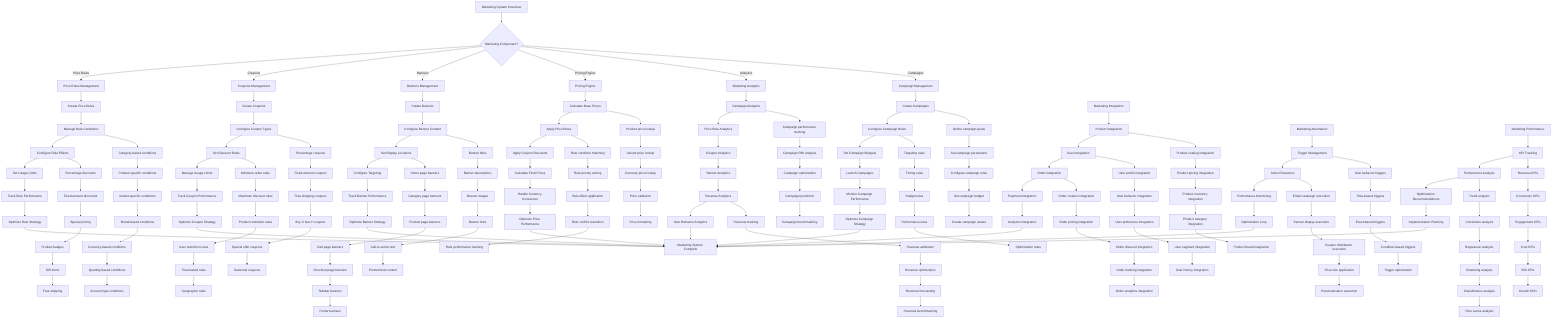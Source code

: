 %% Marketing System Overview
%% View at https://mermaid.live
flowchart TD
  A[Marketing System Overview] --> B{Marketing Component?}
  B -->|Price Rules| C[Price Rules Management]
  B -->|Coupons| D[Coupons Management]
  B -->|Banners| E[Banners Management]
  B -->|Pricing Engine| F[Pricing Engine]
  B -->|Analytics| G[Marketing Analytics]
  B -->|Campaigns| H[Campaign Management]
  
  %% Price Rules Management
  C --> C1[Create Price Rules]
  C1 --> C2[Manage Rule Conditions]
  C2 --> C3[Configure Rule Effects]
  C3 --> C4[Set Usage Limits]
  C4 --> C5[Track Rule Performance]
  C5 --> C6[Optimize Rule Strategy]
  
  %% Rule Conditions
  C2 --> C2A[Category-based conditions]
  C2A --> C2B[Product-specific conditions]
  C2B --> C2C[Variant-specific conditions]
  C2C --> C2D[Brand-based conditions]
  C2D --> C2E[Currency-based conditions]
  C2E --> C2F[Quantity-based conditions]
  C2F --> C2G[Account type conditions]
  
  %% Rule Effects
  C3 --> C3A[Percentage discounts]
  C3A --> C3B[Fixed amount discounts]
  C3B --> C3C[Special pricing]
  C3C --> C3D[Product badges]
  C3D --> C3E[Gift items]
  C3E --> C3F[Free shipping]
  
  %% Coupons Management
  D --> D1[Create Coupons]
  D1 --> D2[Configure Coupon Types]
  D2 --> D3[Set Discount Rules]
  D3 --> D4[Manage Usage Limits]
  D4 --> D5[Track Coupon Performance]
  D5 --> D6[Optimize Coupon Strategy]
  
  %% Coupon Types
  D2 --> D2A[Percentage coupons]
  D2A --> D2B[Fixed amount coupons]
  D2B --> D2C[Free shipping coupons]
  D2C --> D2D[Buy X Get Y coupons]
  D2D --> D2E[Special offer coupons]
  D2E --> D2F[Seasonal coupons]
  
  %% Discount Rules
  D3 --> D3A[Minimum order rules]
  D3A --> D3B[Maximum discount rules]
  D3B --> D3C[Product restriction rules]
  D3C --> D3D[User restriction rules]
  D3D --> D3E[Time-based rules]
  D3E --> D3F[Geographic rules]
  
  %% Banners Management
  E --> E1[Create Banners]
  E1 --> E2[Configure Banner Content]
  E2 --> E3[Set Display Locations]
  E3 --> E4[Configure Targeting]
  E4 --> E5[Track Banner Performance]
  E5 --> E6[Optimize Banner Strategy]
  
  %% Banner Content
  E2 --> E2A[Banner titles]
  E2A --> E2B[Banner descriptions]
  E2B --> E2C[Banner images]
  E2C --> E2D[Banner links]
  E2D --> E2E[Call-to-action text]
  E2E --> E2F[Promotional content]
  
  %% Display Locations
  E3 --> E3A[Home page banners]
  E3A --> E3B[Category page banners]
  E3B --> E3C[Product page banners]
  E3C --> E3D[Cart page banners]
  E3D --> E3E[Checkout page banners]
  E3E --> E3F[Sidebar banners]
  E3F --> E3G[Footer banners]
  
  %% Pricing Engine
  F --> F1[Calculate Base Prices]
  F1 --> F2[Apply Price Rules]
  F2 --> F3[Apply Coupon Discounts]
  F3 --> F4[Calculate Final Prices]
  F4 --> F5[Handle Currency Conversion]
  F5 --> F6[Optimize Price Performance]
  
  %% Price Calculation
  F1 --> F1A[Product price lookup]
  F1A --> F1B[Variant price lookup]
  F1B --> F1C[Currency price lookup]
  F1C --> F1D[Price validation]
  F1D --> F1E[Price formatting]
  
  %% Rule Application
  F2 --> F2A[Rule condition matching]
  F2A --> F2B[Rule priority sorting]
  F2B --> F2C[Rule effect application]
  F2C --> F2D[Rule conflict resolution]
  F2D --> F2E[Rule performance tracking]
  
  %% Marketing Analytics
  G --> G1[Campaign Analytics]
  G1 --> G2[Price Rule Analytics]
  G2 --> G3[Coupon Analytics]
  G3 --> G4[Banner Analytics]
  G4 --> G5[Revenue Analytics]
  G5 --> G6[User Behavior Analytics]
  
  %% Campaign Analytics
  G1 --> G1A[Campaign performance tracking]
  G1A --> G1B[Campaign ROI analysis]
  G1B --> G1C[Campaign optimization]
  G1C --> G1D[Campaign prediction]
  G1D --> G1E[Campaign benchmarking]
  
  %% Revenue Analytics
  G5 --> G5A[Revenue tracking]
  G5A --> G5B[Revenue attribution]
  G5B --> G5C[Revenue optimization]
  G5C --> G5D[Revenue forecasting]
  G5D --> G5E[Revenue benchmarking]
  
  %% Campaign Management
  H --> H1[Create Campaigns]
  H1 --> H2[Configure Campaign Rules]
  H2 --> H3[Set Campaign Budgets]
  H3 --> H4[Launch Campaigns]
  H4 --> H5[Monitor Campaign Performance]
  H5 --> H6[Optimize Campaign Strategy]
  
  %% Campaign Creation
  H1 --> H1A[Define campaign goals]
  H1A --> H1B[Set campaign parameters]
  H1B --> H1C[Configure campaign rules]
  H1C --> H1D[Set campaign budget]
  H1D --> H1E[Create campaign assets]
  
  %% Campaign Rules
  H2 --> H2A[Targeting rules]
  H2A --> H2B[Timing rules]
  H2B --> H2C[Budget rules]
  H2C --> H2D[Performance rules]
  H2D --> H2E[Optimization rules]
  
  %% Marketing Integration
  I[Marketing Integration] --> J[Product Integration]
  J --> K[User Integration]
  K --> L[Order Integration]
  L --> M[Payment Integration]
  M --> N[Analytics Integration]
  
  %% Product Integration
  J --> J1[Product catalog integration]
  J1 --> J2[Product pricing integration]
  J2 --> J3[Product inventory integration]
  J3 --> J4[Product category integration]
  J4 --> J5[Product brand integration]
  
  %% User Integration
  K --> K1[User profile integration]
  K1 --> K2[User behavior integration]
  K2 --> K3[User preference integration]
  K3 --> K4[User segment integration]
  K4 --> K5[User history integration]
  
  %% Order Integration
  L --> L1[Order creation integration]
  L1 --> L2[Order pricing integration]
  L2 --> L3[Order discount integration]
  L3 --> L4[Order tracking integration]
  L4 --> L5[Order analytics integration]
  
  %% Marketing Automation
  O[Marketing Automation] --> P[Trigger Management]
  P --> Q[Action Execution]
  Q --> R[Performance Monitoring]
  R --> S[Optimization Loop]
  
  %% Trigger Management
  P --> P1[User behavior triggers]
  P1 --> P2[Time-based triggers]
  P2 --> P3[Event-based triggers]
  P3 --> P4[Condition-based triggers]
  P4 --> P5[Trigger optimization]
  
  %% Action Execution
  Q --> Q1[Email campaign execution]
  Q1 --> Q2[Banner display execution]
  Q2 --> Q3[Coupon distribution execution]
  Q3 --> Q4[Price rule application]
  Q4 --> Q5[Personalization execution]
  
  %% Marketing Performance
  T[Marketing Performance] --> U[KPI Tracking]
  U --> V[Performance Analysis]
  V --> W[Optimization Recommendations]
  W --> X[Implementation Planning]
  
  %% KPI Tracking
  U --> U1[Revenue KPIs]
  U1 --> U2[Conversion KPIs]
  U2 --> U3[Engagement KPIs]
  U3 --> U4[Cost KPIs]
  U4 --> U5[ROI KPIs]
  U5 --> U6[Growth KPIs]
  
  %% Performance Analysis
  V --> V1[Trend analysis]
  V1 --> V2[Correlation analysis]
  V2 --> V3[Regression analysis]
  V3 --> V4[Clustering analysis]
  V4 --> V5[Classification analysis]
  V5 --> V6[Time series analysis]
  
  %% End points
  C6 --> Y[Marketing System Complete]
  D6 --> Y
  E6 --> Y
  F6 --> Y
  G6 --> Y
  H6 --> Y
  N --> Y
  S --> Y
  X --> Y